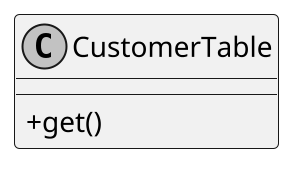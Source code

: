 @startuml
skinparam monochrome true
skinparam classAttributeIconSize 0
scale 2
class CustomerTable{
    +get()
}
@enduml